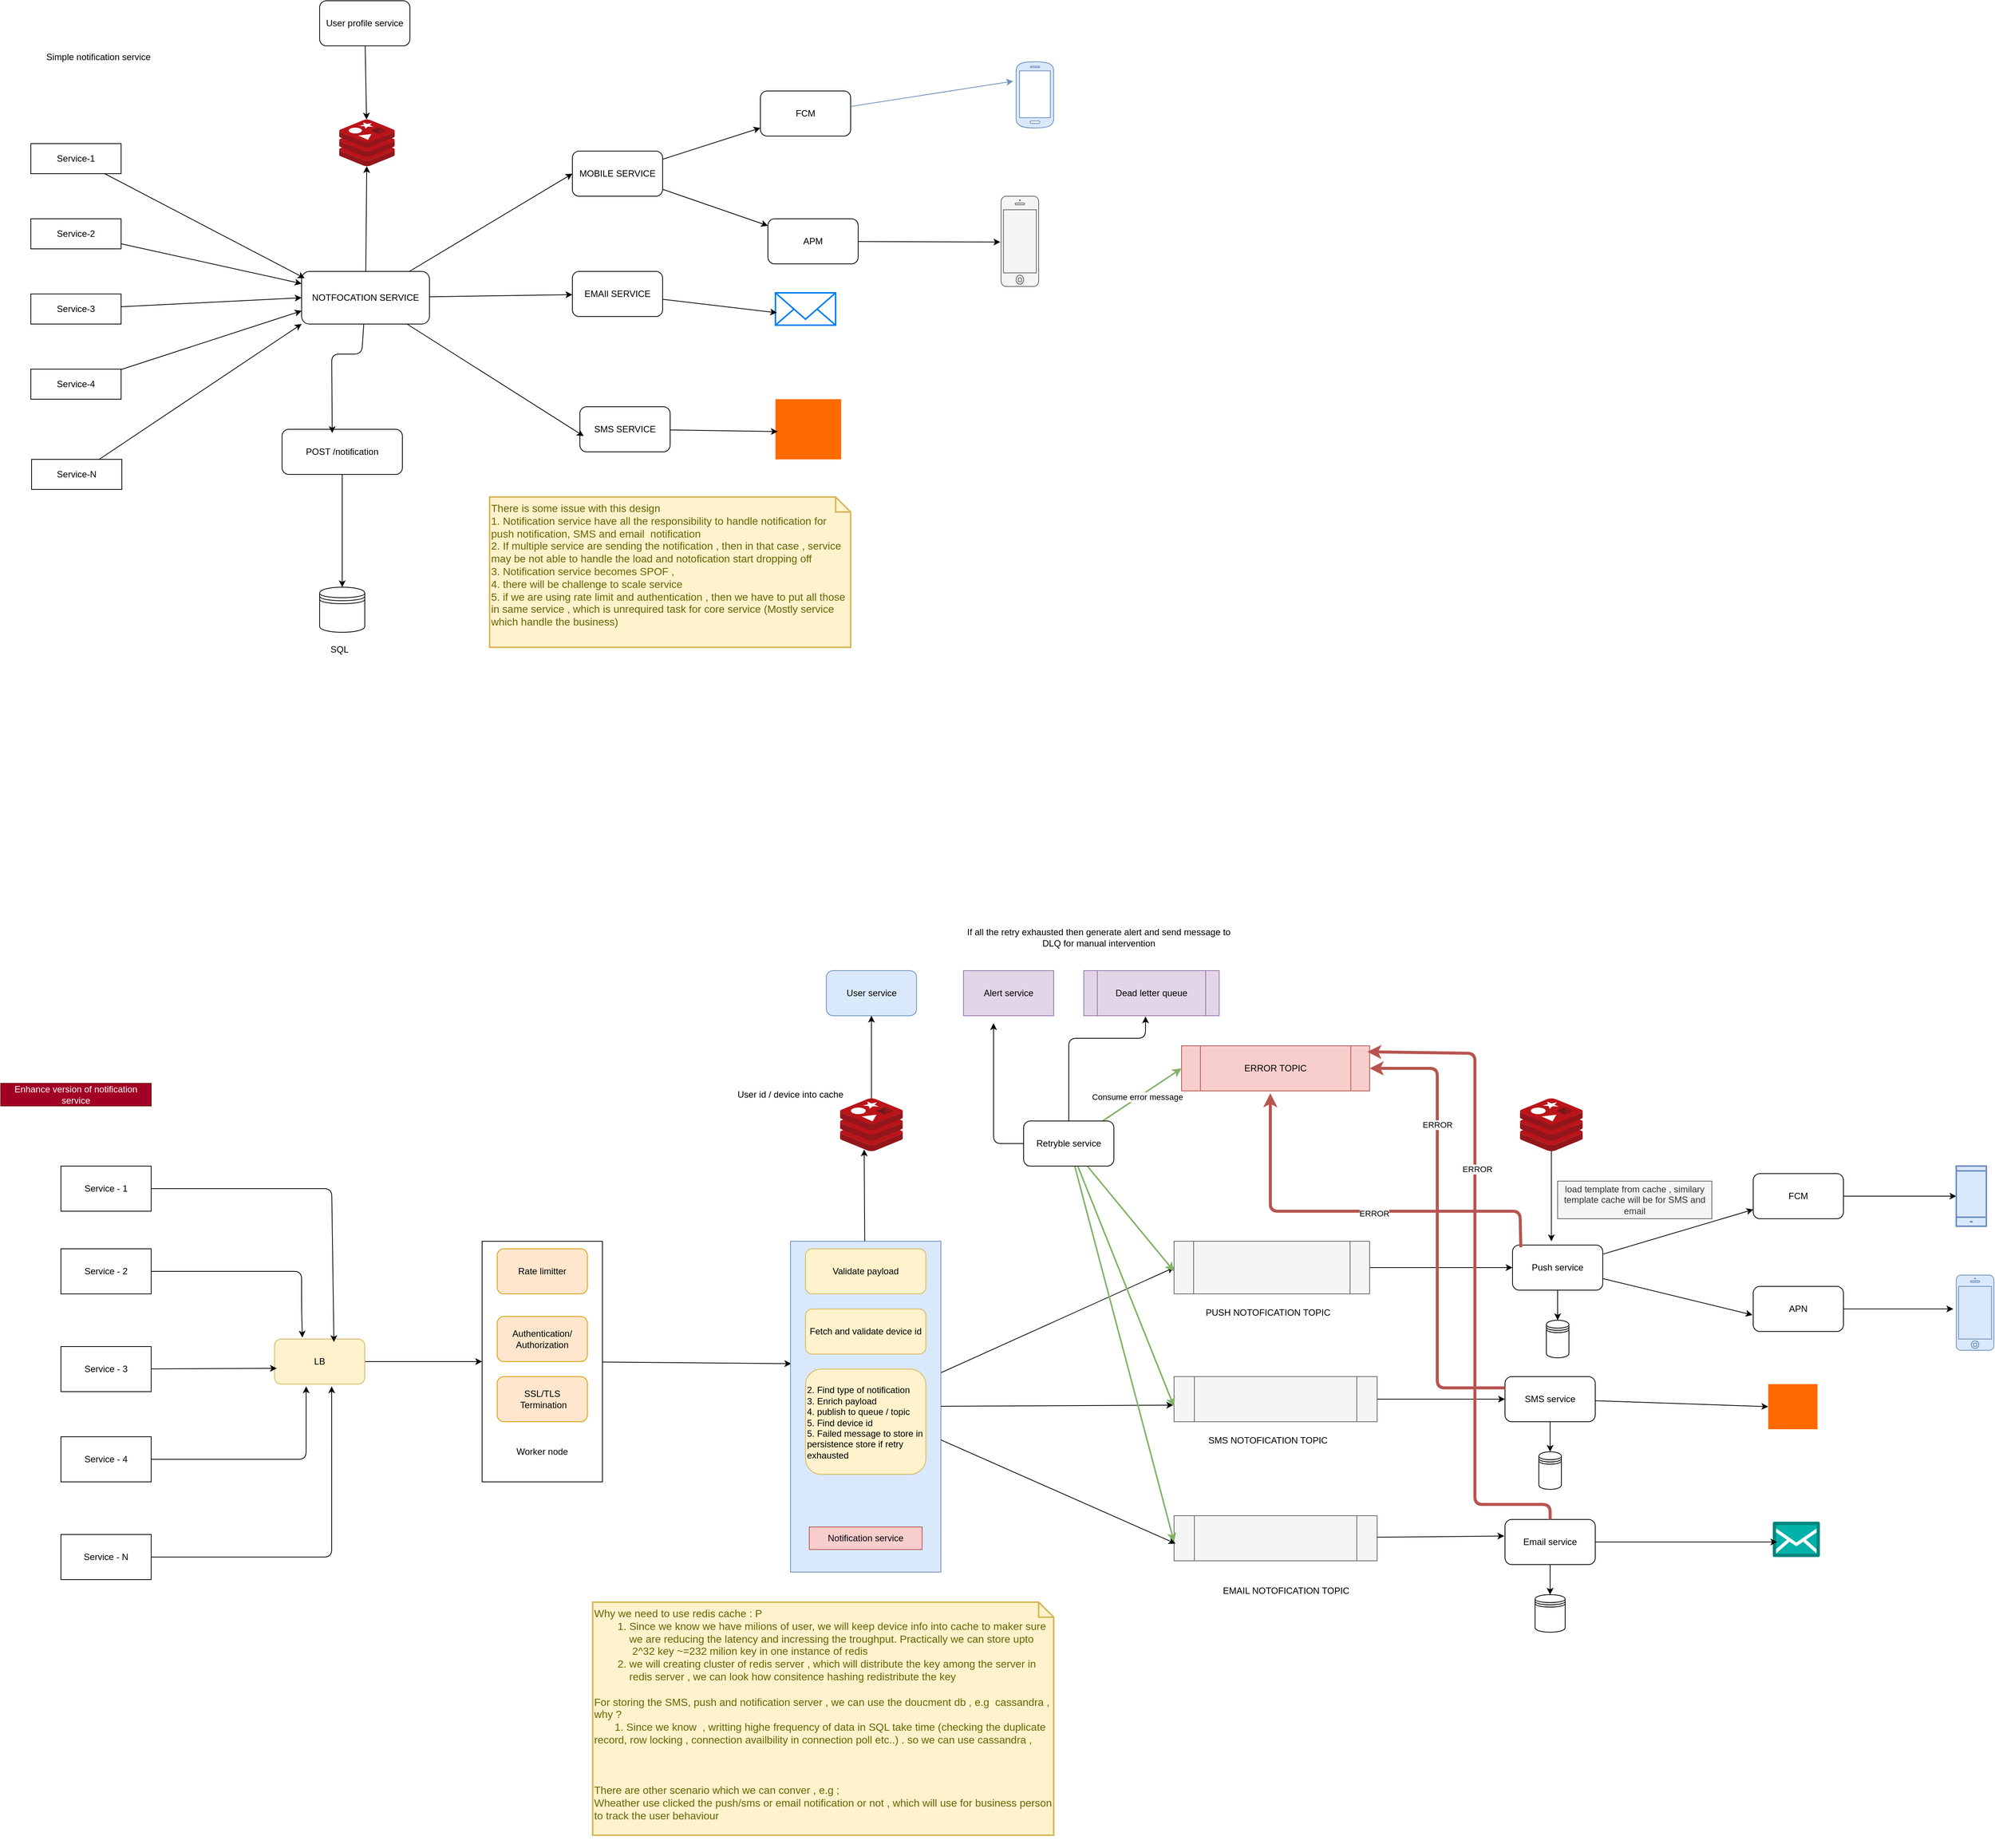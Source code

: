 <mxfile>
    <diagram id="23iRSUPoRavnBvh4doch" name="Page-1">
        <mxGraphModel dx="1178" dy="1956" grid="1" gridSize="10" guides="1" tooltips="1" connect="1" arrows="1" fold="1" page="1" pageScale="1" pageWidth="827" pageHeight="1169" math="0" shadow="0">
            <root>
                <mxCell id="0"/>
                <mxCell id="1" parent="0"/>
                <mxCell id="2" value="Service-1" style="rounded=0;whiteSpace=wrap;html=1;" parent="1" vertex="1">
                    <mxGeometry x="80" y="60" width="120" height="40" as="geometry"/>
                </mxCell>
                <mxCell id="10" style="edgeStyle=none;html=1;" parent="1" source="4" target="8" edge="1">
                    <mxGeometry relative="1" as="geometry"/>
                </mxCell>
                <mxCell id="4" value="Service-2" style="rounded=0;whiteSpace=wrap;html=1;" parent="1" vertex="1">
                    <mxGeometry x="80" y="160" width="120" height="40" as="geometry"/>
                </mxCell>
                <mxCell id="11" style="edgeStyle=none;html=1;entryX=0;entryY=0.5;entryDx=0;entryDy=0;" parent="1" source="5" target="8" edge="1">
                    <mxGeometry relative="1" as="geometry"/>
                </mxCell>
                <mxCell id="5" value="Service-3" style="rounded=0;whiteSpace=wrap;html=1;" parent="1" vertex="1">
                    <mxGeometry x="80" y="260" width="120" height="40" as="geometry"/>
                </mxCell>
                <mxCell id="12" style="edgeStyle=none;html=1;entryX=0;entryY=0.75;entryDx=0;entryDy=0;" parent="1" source="6" target="8" edge="1">
                    <mxGeometry relative="1" as="geometry"/>
                </mxCell>
                <mxCell id="6" value="Service-4" style="rounded=0;whiteSpace=wrap;html=1;" parent="1" vertex="1">
                    <mxGeometry x="80" y="360" width="120" height="40" as="geometry"/>
                </mxCell>
                <mxCell id="13" style="edgeStyle=none;html=1;entryX=0;entryY=1;entryDx=0;entryDy=0;" parent="1" source="7" target="8" edge="1">
                    <mxGeometry relative="1" as="geometry"/>
                </mxCell>
                <mxCell id="7" value="Service-N" style="rounded=0;whiteSpace=wrap;html=1;" parent="1" vertex="1">
                    <mxGeometry x="81" y="480" width="120" height="40" as="geometry"/>
                </mxCell>
                <mxCell id="17" style="edgeStyle=none;html=1;entryX=0;entryY=0.5;entryDx=0;entryDy=0;" parent="1" source="8" target="14" edge="1">
                    <mxGeometry relative="1" as="geometry"/>
                </mxCell>
                <mxCell id="18" style="edgeStyle=none;html=1;" parent="1" source="8" target="15" edge="1">
                    <mxGeometry relative="1" as="geometry"/>
                </mxCell>
                <mxCell id="45" style="edgeStyle=none;html=1;" parent="1" source="8" target="43" edge="1">
                    <mxGeometry relative="1" as="geometry">
                        <mxPoint x="525" y="160" as="targetPoint"/>
                    </mxGeometry>
                </mxCell>
                <mxCell id="8" value="NOTFOCATION SERVICE" style="rounded=1;whiteSpace=wrap;html=1;" parent="1" vertex="1">
                    <mxGeometry x="440" y="230" width="170" height="70" as="geometry"/>
                </mxCell>
                <mxCell id="9" style="edgeStyle=none;html=1;entryX=0.024;entryY=0.129;entryDx=0;entryDy=0;entryPerimeter=0;" parent="1" source="2" target="8" edge="1">
                    <mxGeometry relative="1" as="geometry"/>
                </mxCell>
                <mxCell id="21" value="" style="edgeStyle=none;html=1;" parent="1" source="14" target="20" edge="1">
                    <mxGeometry relative="1" as="geometry"/>
                </mxCell>
                <mxCell id="24" value="" style="edgeStyle=none;html=1;" parent="1" source="14" target="23" edge="1">
                    <mxGeometry relative="1" as="geometry"/>
                </mxCell>
                <mxCell id="14" value="MOBILE SERVICE" style="rounded=1;whiteSpace=wrap;html=1;" parent="1" vertex="1">
                    <mxGeometry x="800" y="70" width="120" height="60" as="geometry"/>
                </mxCell>
                <mxCell id="15" value="EMAIl SERVICE" style="rounded=1;whiteSpace=wrap;html=1;" parent="1" vertex="1">
                    <mxGeometry x="800" y="230" width="120" height="60" as="geometry"/>
                </mxCell>
                <mxCell id="16" value="SMS SERVICE" style="rounded=1;whiteSpace=wrap;html=1;" parent="1" vertex="1">
                    <mxGeometry x="810" y="410" width="120" height="60" as="geometry"/>
                </mxCell>
                <mxCell id="19" style="edgeStyle=none;html=1;entryX=0.042;entryY=0.65;entryDx=0;entryDy=0;entryPerimeter=0;" parent="1" source="8" target="16" edge="1">
                    <mxGeometry relative="1" as="geometry"/>
                </mxCell>
                <mxCell id="20" value="FCM" style="whiteSpace=wrap;html=1;rounded=1;" parent="1" vertex="1">
                    <mxGeometry x="1050" y="-10" width="120" height="60" as="geometry"/>
                </mxCell>
                <mxCell id="23" value="APM" style="rounded=1;whiteSpace=wrap;html=1;" parent="1" vertex="1">
                    <mxGeometry x="1060" y="160" width="120" height="60" as="geometry"/>
                </mxCell>
                <mxCell id="25" value="" style="html=1;verticalLabelPosition=bottom;labelBackgroundColor=#ffffff;verticalAlign=top;shadow=0;dashed=0;strokeWidth=1;shape=mxgraph.ios7.misc.iphone;strokeColor=#666666;fillColor=#f5f5f5;fontColor=#333333;" parent="1" vertex="1">
                    <mxGeometry x="1370" y="130" width="50" height="120" as="geometry"/>
                </mxCell>
                <mxCell id="26" style="edgeStyle=none;html=1;entryX=-0.02;entryY=0.508;entryDx=0;entryDy=0;entryPerimeter=0;" parent="1" source="23" target="25" edge="1">
                    <mxGeometry relative="1" as="geometry"/>
                </mxCell>
                <mxCell id="28" style="edgeStyle=none;html=1;entryX=0.1;entryY=0.427;entryDx=0;entryDy=0;entryPerimeter=0;fillColor=#dae8fc;strokeColor=#6c8ebf;" parent="1" source="20" edge="1">
                    <mxGeometry relative="1" as="geometry">
                        <mxPoint x="1386" y="-23.03" as="targetPoint"/>
                    </mxGeometry>
                </mxCell>
                <mxCell id="29" value="" style="html=1;verticalLabelPosition=bottom;align=center;labelBackgroundColor=#ffffff;verticalAlign=top;strokeWidth=2;strokeColor=#0080F0;shadow=0;dashed=0;shape=mxgraph.ios7.icons.mail;" parent="1" vertex="1">
                    <mxGeometry x="1070" y="258.5" width="80" height="43" as="geometry"/>
                </mxCell>
                <mxCell id="30" style="edgeStyle=none;html=1;entryX=0.025;entryY=0.616;entryDx=0;entryDy=0;entryPerimeter=0;" parent="1" source="15" target="29" edge="1">
                    <mxGeometry relative="1" as="geometry"/>
                </mxCell>
                <mxCell id="31" value="" style="points=[];aspect=fixed;html=1;align=center;shadow=0;dashed=0;fillColor=#FF6A00;strokeColor=none;shape=mxgraph.alibaba_cloud.sms_short_message_service;" parent="1" vertex="1">
                    <mxGeometry x="1070" y="400" width="87.37" height="80" as="geometry"/>
                </mxCell>
                <mxCell id="32" style="edgeStyle=none;html=1;entryX=0.034;entryY=0.538;entryDx=0;entryDy=0;entryPerimeter=0;" parent="1" source="16" target="31" edge="1">
                    <mxGeometry relative="1" as="geometry"/>
                </mxCell>
                <mxCell id="34" value="" style="sketch=0;pointerEvents=1;shadow=0;dashed=0;html=1;strokeColor=#6c8ebf;fillColor=#dae8fc;labelPosition=center;verticalLabelPosition=bottom;verticalAlign=top;outlineConnect=0;align=center;shape=mxgraph.office.devices.cell_phone_android_standalone;" parent="1" vertex="1">
                    <mxGeometry x="1390" y="-50" width="50" height="90" as="geometry"/>
                </mxCell>
                <mxCell id="38" style="edgeStyle=none;html=1;entryX=0.5;entryY=0;entryDx=0;entryDy=0;" parent="1" source="35" target="37" edge="1">
                    <mxGeometry relative="1" as="geometry"/>
                </mxCell>
                <mxCell id="35" value="POST /notification" style="rounded=1;whiteSpace=wrap;html=1;" parent="1" vertex="1">
                    <mxGeometry x="414" y="440" width="160" height="60" as="geometry"/>
                </mxCell>
                <mxCell id="36" style="edgeStyle=none;html=1;entryX=0.417;entryY=0.083;entryDx=0;entryDy=0;entryPerimeter=0;" parent="1" source="8" target="35" edge="1">
                    <mxGeometry relative="1" as="geometry">
                        <Array as="points">
                            <mxPoint x="520" y="340"/>
                            <mxPoint x="480" y="340"/>
                        </Array>
                    </mxGeometry>
                </mxCell>
                <mxCell id="37" value="" style="shape=datastore;whiteSpace=wrap;html=1;" parent="1" vertex="1">
                    <mxGeometry x="464" y="650" width="60" height="60" as="geometry"/>
                </mxCell>
                <mxCell id="39" value="SQL" style="text;html=1;align=center;verticalAlign=middle;resizable=0;points=[];autosize=1;strokeColor=none;fillColor=none;" parent="1" vertex="1">
                    <mxGeometry x="465" y="718" width="50" height="30" as="geometry"/>
                </mxCell>
                <mxCell id="40" value="Simple notification service" style="text;html=1;align=center;verticalAlign=middle;whiteSpace=wrap;rounded=0;" parent="1" vertex="1">
                    <mxGeometry x="80" y="-70" width="180" height="30" as="geometry"/>
                </mxCell>
                <mxCell id="44" style="edgeStyle=none;html=1;" parent="1" source="41" target="43" edge="1">
                    <mxGeometry relative="1" as="geometry"/>
                </mxCell>
                <mxCell id="41" value="User profile service" style="whiteSpace=wrap;html=1;rounded=1;" parent="1" vertex="1">
                    <mxGeometry x="464" y="-130" width="120" height="60" as="geometry"/>
                </mxCell>
                <mxCell id="43" value="" style="image;sketch=0;aspect=fixed;html=1;points=[];align=center;fontSize=12;image=img/lib/mscae/Cache_Redis_Product.svg;" parent="1" vertex="1">
                    <mxGeometry x="490" y="28" width="73.81" height="62" as="geometry"/>
                </mxCell>
                <mxCell id="91" value="There is some issue with this design&lt;div&gt;1. Notification service have all the responsibility to handle notification for push notification, SMS and email&amp;nbsp; notification&lt;/div&gt;&lt;div&gt;2. If multiple service are sending the notification , then in that case , service may be not able to handle the load and notofication start dropping off&amp;nbsp;&lt;/div&gt;&lt;div&gt;3. Notification service becomes SPOF ,&amp;nbsp;&lt;/div&gt;&lt;div&gt;4. there will be challenge to scale service&lt;/div&gt;&lt;div&gt;5. if we are using rate limit and authentication , then we have to put all those in same service , which is unrequired task for core service (Mostly service which handle the business)&lt;/div&gt;&lt;div&gt;&lt;br&gt;&lt;/div&gt;&lt;div&gt;&lt;br&gt;&lt;/div&gt;" style="shape=note;strokeWidth=2;fontSize=14;size=20;whiteSpace=wrap;html=1;fillColor=#fff2cc;strokeColor=#d6b656;fontColor=#666600;align=left;verticalAlign=top;" parent="1" vertex="1">
                    <mxGeometry x="690" y="530" width="480" height="200" as="geometry"/>
                </mxCell>
                <mxCell id="92" value="Service - 1" style="rounded=0;whiteSpace=wrap;html=1;" parent="1" vertex="1">
                    <mxGeometry x="120" y="1420" width="120" height="60" as="geometry"/>
                </mxCell>
                <mxCell id="93" value="Enhance version of notification service" style="text;html=1;align=center;verticalAlign=middle;whiteSpace=wrap;rounded=0;fillColor=#a20025;strokeColor=#6F0000;fontColor=#ffffff;" parent="1" vertex="1">
                    <mxGeometry x="40" y="1310" width="200" height="30" as="geometry"/>
                </mxCell>
                <mxCell id="106" style="edgeStyle=none;html=1;entryX=0.308;entryY=-0.033;entryDx=0;entryDy=0;entryPerimeter=0;" parent="1" source="95" target="99" edge="1">
                    <mxGeometry relative="1" as="geometry">
                        <mxPoint x="440" y="1640" as="targetPoint"/>
                        <Array as="points">
                            <mxPoint x="440" y="1560"/>
                            <mxPoint x="440" y="1610"/>
                        </Array>
                    </mxGeometry>
                </mxCell>
                <mxCell id="95" value="Service - 2" style="rounded=0;whiteSpace=wrap;html=1;" parent="1" vertex="1">
                    <mxGeometry x="120" y="1530" width="120" height="60" as="geometry"/>
                </mxCell>
                <mxCell id="96" value="Service - 3" style="rounded=0;whiteSpace=wrap;html=1;" parent="1" vertex="1">
                    <mxGeometry x="120" y="1660" width="120" height="60" as="geometry"/>
                </mxCell>
                <mxCell id="97" value="Service - 4" style="rounded=0;whiteSpace=wrap;html=1;" parent="1" vertex="1">
                    <mxGeometry x="120" y="1780" width="120" height="60" as="geometry"/>
                </mxCell>
                <mxCell id="98" value="&lt;span style=&quot;color: rgb(0, 0, 0);&quot;&gt;Service - N&lt;/span&gt;" style="rounded=0;whiteSpace=wrap;html=1;" parent="1" vertex="1">
                    <mxGeometry x="120" y="1910" width="120" height="60" as="geometry"/>
                </mxCell>
                <mxCell id="110" style="edgeStyle=none;html=1;entryX=0;entryY=0.5;entryDx=0;entryDy=0;" parent="1" source="99" target="100" edge="1">
                    <mxGeometry relative="1" as="geometry"/>
                </mxCell>
                <mxCell id="99" value="LB" style="rounded=1;whiteSpace=wrap;html=1;fillColor=#fff2cc;strokeColor=#d6b656;" parent="1" vertex="1">
                    <mxGeometry x="404" y="1650" width="120" height="60" as="geometry"/>
                </mxCell>
                <mxCell id="128" style="edgeStyle=none;html=1;entryX=0.005;entryY=0.37;entryDx=0;entryDy=0;entryPerimeter=0;" parent="1" source="100" target="123" edge="1">
                    <mxGeometry relative="1" as="geometry"/>
                </mxCell>
                <mxCell id="100" value="" style="rounded=0;whiteSpace=wrap;html=1;align=center;" parent="1" vertex="1">
                    <mxGeometry x="680" y="1520" width="160" height="320" as="geometry"/>
                </mxCell>
                <mxCell id="101" value="Worker node" style="text;html=1;align=center;verticalAlign=middle;whiteSpace=wrap;rounded=0;" parent="1" vertex="1">
                    <mxGeometry x="715" y="1780" width="90" height="40" as="geometry"/>
                </mxCell>
                <mxCell id="102" value="Rate limitter" style="rounded=1;whiteSpace=wrap;html=1;fillColor=#ffe6cc;strokeColor=#d79b00;" parent="1" vertex="1">
                    <mxGeometry x="700" y="1530" width="120" height="60" as="geometry"/>
                </mxCell>
                <mxCell id="103" value="Authentication/&lt;div&gt;Authorization&lt;/div&gt;" style="rounded=1;whiteSpace=wrap;html=1;fillColor=#ffe6cc;strokeColor=#d79b00;" parent="1" vertex="1">
                    <mxGeometry x="700" y="1620" width="120" height="60" as="geometry"/>
                </mxCell>
                <mxCell id="104" value="SSL/TLS&lt;div&gt;&amp;nbsp;Termination&lt;/div&gt;" style="rounded=1;whiteSpace=wrap;html=1;fillColor=#ffe6cc;strokeColor=#d79b00;" parent="1" vertex="1">
                    <mxGeometry x="700" y="1700" width="120" height="60" as="geometry"/>
                </mxCell>
                <mxCell id="105" style="edgeStyle=none;html=1;entryX=0.658;entryY=0.067;entryDx=0;entryDy=0;entryPerimeter=0;" parent="1" source="92" target="99" edge="1">
                    <mxGeometry relative="1" as="geometry">
                        <Array as="points">
                            <mxPoint x="480" y="1450"/>
                        </Array>
                    </mxGeometry>
                </mxCell>
                <mxCell id="107" style="edgeStyle=none;html=1;entryX=0.025;entryY=0.65;entryDx=0;entryDy=0;entryPerimeter=0;" parent="1" source="96" target="99" edge="1">
                    <mxGeometry relative="1" as="geometry"/>
                </mxCell>
                <mxCell id="108" style="edgeStyle=none;html=1;entryX=0.35;entryY=1.05;entryDx=0;entryDy=0;entryPerimeter=0;" parent="1" source="97" target="99" edge="1">
                    <mxGeometry relative="1" as="geometry">
                        <Array as="points">
                            <mxPoint x="446" y="1810"/>
                        </Array>
                    </mxGeometry>
                </mxCell>
                <mxCell id="109" style="edgeStyle=none;html=1;entryX=0.633;entryY=1.05;entryDx=0;entryDy=0;entryPerimeter=0;" parent="1" source="98" target="99" edge="1">
                    <mxGeometry relative="1" as="geometry">
                        <Array as="points">
                            <mxPoint x="480" y="1940"/>
                        </Array>
                    </mxGeometry>
                </mxCell>
                <mxCell id="137" style="edgeStyle=none;html=1;entryX=0;entryY=0.5;entryDx=0;entryDy=0;" parent="1" source="123" target="129" edge="1">
                    <mxGeometry relative="1" as="geometry"/>
                </mxCell>
                <mxCell id="123" value="" style="rounded=0;whiteSpace=wrap;html=1;fillColor=#dae8fc;strokeColor=#6c8ebf;" parent="1" vertex="1">
                    <mxGeometry x="1090" y="1520" width="200" height="440" as="geometry"/>
                </mxCell>
                <mxCell id="124" value="Validate payload" style="rounded=1;whiteSpace=wrap;html=1;strokeColor=#d6b656;align=center;verticalAlign=middle;fontFamily=Helvetica;fontSize=12;fillColor=#fff2cc;" parent="1" vertex="1">
                    <mxGeometry x="1110" y="1530" width="160" height="60" as="geometry"/>
                </mxCell>
                <mxCell id="125" value="Fetch and validate device id" style="rounded=1;whiteSpace=wrap;html=1;strokeColor=#d6b656;align=center;verticalAlign=middle;fontFamily=Helvetica;fontSize=12;fillColor=#fff2cc;" parent="1" vertex="1">
                    <mxGeometry x="1110" y="1610" width="160" height="60" as="geometry"/>
                </mxCell>
                <mxCell id="126" value="&lt;br&gt;&lt;div&gt;2. Find type of notification&lt;/div&gt;&lt;div&gt;3. Enrich payload&lt;/div&gt;&lt;div&gt;4. publish to queue / topic&lt;/div&gt;&lt;div&gt;5. Find device id&lt;/div&gt;&lt;div&gt;5. Failed message to store in persistence store if retry exhausted&lt;/div&gt;" style="rounded=1;whiteSpace=wrap;html=1;strokeColor=#d6b656;align=left;verticalAlign=top;fontFamily=Helvetica;fontSize=12;fillColor=#fff2cc;" parent="1" vertex="1">
                    <mxGeometry x="1110" y="1690" width="160" height="140" as="geometry"/>
                </mxCell>
                <mxCell id="127" value="Notification service" style="text;html=1;align=center;verticalAlign=middle;whiteSpace=wrap;rounded=0;fillColor=#f8cecc;strokeColor=#b85450;" parent="1" vertex="1">
                    <mxGeometry x="1115" y="1900" width="150" height="30" as="geometry"/>
                </mxCell>
                <mxCell id="156" style="edgeStyle=none;html=1;entryX=0;entryY=0.5;entryDx=0;entryDy=0;" parent="1" source="129" target="140" edge="1">
                    <mxGeometry relative="1" as="geometry"/>
                </mxCell>
                <mxCell id="129" value="" style="shape=process;whiteSpace=wrap;html=1;backgroundOutline=1;fillColor=#f5f5f5;strokeColor=#666666;fontColor=#333333;" parent="1" vertex="1">
                    <mxGeometry x="1600" y="1520" width="260" height="70" as="geometry"/>
                </mxCell>
                <mxCell id="157" style="edgeStyle=none;html=1;entryX=0;entryY=0.5;entryDx=0;entryDy=0;" parent="1" source="130" target="141" edge="1">
                    <mxGeometry relative="1" as="geometry"/>
                </mxCell>
                <mxCell id="130" value="" style="shape=process;whiteSpace=wrap;html=1;backgroundOutline=1;fillColor=#f5f5f5;strokeColor=#666666;fontColor=#333333;" parent="1" vertex="1">
                    <mxGeometry x="1600" y="1700" width="270" height="60" as="geometry"/>
                </mxCell>
                <mxCell id="131" value="" style="shape=process;whiteSpace=wrap;html=1;backgroundOutline=1;fillColor=#f5f5f5;strokeColor=#666666;fontColor=#333333;" parent="1" vertex="1">
                    <mxGeometry x="1600" y="1885" width="270" height="60" as="geometry"/>
                </mxCell>
                <mxCell id="132" value="PUSH NOTOFICATION TOPIC" style="text;html=1;align=center;verticalAlign=middle;whiteSpace=wrap;rounded=0;" parent="1" vertex="1">
                    <mxGeometry x="1630" y="1600" width="190" height="30" as="geometry"/>
                </mxCell>
                <mxCell id="135" value="SMS NOTOFICATION TOPIC" style="text;html=1;align=center;verticalAlign=middle;whiteSpace=wrap;rounded=0;" parent="1" vertex="1">
                    <mxGeometry x="1630" y="1770" width="190" height="30" as="geometry"/>
                </mxCell>
                <mxCell id="136" value="EMAIL NOTOFICATION TOPIC" style="text;html=1;align=center;verticalAlign=middle;whiteSpace=wrap;rounded=0;" parent="1" vertex="1">
                    <mxGeometry x="1654" y="1970" width="190" height="30" as="geometry"/>
                </mxCell>
                <mxCell id="138" style="edgeStyle=none;html=1;entryX=-0.004;entryY=0.633;entryDx=0;entryDy=0;entryPerimeter=0;" parent="1" source="123" target="130" edge="1">
                    <mxGeometry relative="1" as="geometry"/>
                </mxCell>
                <mxCell id="139" style="edgeStyle=none;html=1;entryX=0.007;entryY=0.617;entryDx=0;entryDy=0;entryPerimeter=0;" parent="1" source="123" target="131" edge="1">
                    <mxGeometry relative="1" as="geometry"/>
                </mxCell>
                <mxCell id="144" value="" style="edgeStyle=none;html=1;" parent="1" source="140" target="143" edge="1">
                    <mxGeometry relative="1" as="geometry"/>
                </mxCell>
                <mxCell id="164" style="edgeStyle=none;html=1;entryX=0.5;entryY=0;entryDx=0;entryDy=0;" parent="1" source="140" target="163" edge="1">
                    <mxGeometry relative="1" as="geometry"/>
                </mxCell>
                <mxCell id="140" value="Push service" style="rounded=1;whiteSpace=wrap;html=1;" parent="1" vertex="1">
                    <mxGeometry x="2050" y="1525" width="120" height="60" as="geometry"/>
                </mxCell>
                <mxCell id="162" style="edgeStyle=none;html=1;entryX=0.5;entryY=0;entryDx=0;entryDy=0;" parent="1" source="141" target="161" edge="1">
                    <mxGeometry relative="1" as="geometry"/>
                </mxCell>
                <mxCell id="141" value="SMS service" style="rounded=1;whiteSpace=wrap;html=1;" parent="1" vertex="1">
                    <mxGeometry x="2040" y="1700" width="120" height="60" as="geometry"/>
                </mxCell>
                <mxCell id="160" style="edgeStyle=none;html=1;entryX=0.5;entryY=0;entryDx=0;entryDy=0;" parent="1" source="142" target="159" edge="1">
                    <mxGeometry relative="1" as="geometry"/>
                </mxCell>
                <mxCell id="142" value="Email service" style="rounded=1;whiteSpace=wrap;html=1;" parent="1" vertex="1">
                    <mxGeometry x="2040" y="1890" width="120" height="60" as="geometry"/>
                </mxCell>
                <mxCell id="149" style="edgeStyle=none;html=1;" parent="1" source="143" target="148" edge="1">
                    <mxGeometry relative="1" as="geometry"/>
                </mxCell>
                <mxCell id="143" value="FCM" style="rounded=1;whiteSpace=wrap;html=1;" parent="1" vertex="1">
                    <mxGeometry x="2370" y="1430" width="120" height="60" as="geometry"/>
                </mxCell>
                <mxCell id="145" value="APN" style="rounded=1;whiteSpace=wrap;html=1;" parent="1" vertex="1">
                    <mxGeometry x="2370" y="1580" width="120" height="60" as="geometry"/>
                </mxCell>
                <mxCell id="146" style="edgeStyle=none;html=1;entryX=-0.008;entryY=0.633;entryDx=0;entryDy=0;entryPerimeter=0;" parent="1" source="140" target="145" edge="1">
                    <mxGeometry relative="1" as="geometry"/>
                </mxCell>
                <mxCell id="148" value="" style="html=1;verticalLabelPosition=bottom;align=center;labelBackgroundColor=#ffffff;verticalAlign=top;strokeWidth=2;strokeColor=#6c8ebf;shadow=0;dashed=0;shape=mxgraph.ios7.icons.smartphone;fillColor=#dae8fc;" parent="1" vertex="1">
                    <mxGeometry x="2640" y="1420" width="40" height="80" as="geometry"/>
                </mxCell>
                <mxCell id="150" value="" style="html=1;verticalLabelPosition=bottom;labelBackgroundColor=#ffffff;verticalAlign=top;shadow=0;dashed=0;strokeWidth=1;shape=mxgraph.ios7.misc.iphone;strokeColor=#6c8ebf;fillColor=#dae8fc;" parent="1" vertex="1">
                    <mxGeometry x="2640" y="1565" width="50" height="100" as="geometry"/>
                </mxCell>
                <mxCell id="151" style="edgeStyle=none;html=1;entryX=-0.08;entryY=0.45;entryDx=0;entryDy=0;entryPerimeter=0;" parent="1" source="145" target="150" edge="1">
                    <mxGeometry relative="1" as="geometry"/>
                </mxCell>
                <mxCell id="152" value="" style="points=[];aspect=fixed;html=1;align=center;shadow=0;dashed=0;fillColor=#FF6A00;strokeColor=none;shape=mxgraph.alibaba_cloud.sms_short_message_service;" parent="1" vertex="1">
                    <mxGeometry x="2390" y="1710" width="65.53" height="60" as="geometry"/>
                </mxCell>
                <mxCell id="153" style="edgeStyle=none;html=1;entryX=0;entryY=0.5;entryDx=0;entryDy=0;entryPerimeter=0;" parent="1" source="141" target="152" edge="1">
                    <mxGeometry relative="1" as="geometry"/>
                </mxCell>
                <mxCell id="154" value="" style="verticalLabelPosition=bottom;aspect=fixed;html=1;shape=mxgraph.salesforce.inbox;" parent="1" vertex="1">
                    <mxGeometry x="2396" y="1893" width="62.67" height="47" as="geometry"/>
                </mxCell>
                <mxCell id="155" style="edgeStyle=none;html=1;entryX=0.095;entryY=0.574;entryDx=0;entryDy=0;entryPerimeter=0;" parent="1" source="142" target="154" edge="1">
                    <mxGeometry relative="1" as="geometry"/>
                </mxCell>
                <mxCell id="158" style="edgeStyle=none;html=1;entryX=-0.008;entryY=0.367;entryDx=0;entryDy=0;entryPerimeter=0;" parent="1" source="131" target="142" edge="1">
                    <mxGeometry relative="1" as="geometry"/>
                </mxCell>
                <mxCell id="159" value="" style="shape=datastore;whiteSpace=wrap;html=1;" parent="1" vertex="1">
                    <mxGeometry x="2080" y="1990" width="40" height="50" as="geometry"/>
                </mxCell>
                <mxCell id="161" value="" style="shape=datastore;whiteSpace=wrap;html=1;" parent="1" vertex="1">
                    <mxGeometry x="2085" y="1800" width="30" height="50" as="geometry"/>
                </mxCell>
                <mxCell id="163" value="" style="shape=datastore;whiteSpace=wrap;html=1;" parent="1" vertex="1">
                    <mxGeometry x="2095" y="1625" width="30" height="50" as="geometry"/>
                </mxCell>
                <mxCell id="165" value="User service" style="rounded=1;whiteSpace=wrap;html=1;fillColor=#dae8fc;strokeColor=#6c8ebf;" parent="1" vertex="1">
                    <mxGeometry x="1137.66" y="1160" width="120" height="60" as="geometry"/>
                </mxCell>
                <mxCell id="168" style="edgeStyle=none;html=1;entryX=0.5;entryY=1;entryDx=0;entryDy=0;" parent="1" source="166" target="165" edge="1">
                    <mxGeometry relative="1" as="geometry"/>
                </mxCell>
                <mxCell id="166" value="" style="image;sketch=0;aspect=fixed;html=1;points=[];align=center;fontSize=12;image=img/lib/mscae/Cache_Redis_Product.svg;" parent="1" vertex="1">
                    <mxGeometry x="1156" y="1330" width="83.33" height="70" as="geometry"/>
                </mxCell>
                <mxCell id="169" style="edgeStyle=none;html=1;entryX=0.384;entryY=0.971;entryDx=0;entryDy=0;entryPerimeter=0;" parent="1" source="123" target="166" edge="1">
                    <mxGeometry relative="1" as="geometry"/>
                </mxCell>
                <mxCell id="170" value="User id / device into cache" style="text;html=1;align=center;verticalAlign=middle;whiteSpace=wrap;rounded=0;" parent="1" vertex="1">
                    <mxGeometry x="1010" y="1295" width="160" height="60" as="geometry"/>
                </mxCell>
                <mxCell id="171" value="ERROR TOPIC" style="shape=process;whiteSpace=wrap;html=1;backgroundOutline=1;fillColor=#f8cecc;strokeColor=#b85450;" parent="1" vertex="1">
                    <mxGeometry x="1610" y="1260" width="250" height="60" as="geometry"/>
                </mxCell>
                <mxCell id="172" style="edgeStyle=none;html=1;entryX=0.472;entryY=1.05;entryDx=0;entryDy=0;entryPerimeter=0;fillColor=#f8cecc;strokeColor=#b85450;strokeWidth=4;exitX=0.092;exitY=0.05;exitDx=0;exitDy=0;exitPerimeter=0;" parent="1" source="140" target="171" edge="1">
                    <mxGeometry relative="1" as="geometry">
                        <mxPoint x="2090" y="1520" as="sourcePoint"/>
                        <Array as="points">
                            <mxPoint x="2060" y="1480"/>
                            <mxPoint x="1728" y="1480"/>
                        </Array>
                    </mxGeometry>
                </mxCell>
                <mxCell id="173" value="ERROR" style="edgeLabel;html=1;align=center;verticalAlign=middle;resizable=0;points=[];" parent="172" vertex="1" connectable="0">
                    <mxGeometry x="-0.096" y="3" relative="1" as="geometry">
                        <mxPoint as="offset"/>
                    </mxGeometry>
                </mxCell>
                <mxCell id="174" style="edgeStyle=none;html=1;entryX=1;entryY=0.5;entryDx=0;entryDy=0;exitX=0;exitY=0.25;exitDx=0;exitDy=0;fillColor=#f8cecc;strokeColor=#b85450;strokeWidth=4;" parent="1" source="141" target="171" edge="1">
                    <mxGeometry relative="1" as="geometry">
                        <Array as="points">
                            <mxPoint x="1950" y="1715"/>
                            <mxPoint x="1950" y="1680"/>
                            <mxPoint x="1950" y="1640"/>
                            <mxPoint x="1950" y="1290"/>
                        </Array>
                    </mxGeometry>
                </mxCell>
                <mxCell id="175" value="ERROR" style="edgeLabel;html=1;align=center;verticalAlign=middle;resizable=0;points=[];" parent="174" vertex="1" connectable="0">
                    <mxGeometry x="0.456" relative="1" as="geometry">
                        <mxPoint as="offset"/>
                    </mxGeometry>
                </mxCell>
                <mxCell id="176" style="edgeStyle=none;html=1;entryX=0.988;entryY=0.133;entryDx=0;entryDy=0;entryPerimeter=0;exitX=0.5;exitY=0;exitDx=0;exitDy=0;fillColor=#f8cecc;strokeColor=#b85450;strokeWidth=4;" parent="1" source="142" target="171" edge="1">
                    <mxGeometry relative="1" as="geometry">
                        <Array as="points">
                            <mxPoint x="2100" y="1870"/>
                            <mxPoint x="2000" y="1870"/>
                            <mxPoint x="2000" y="1270"/>
                        </Array>
                    </mxGeometry>
                </mxCell>
                <mxCell id="177" value="ERROR" style="edgeLabel;html=1;align=center;verticalAlign=middle;resizable=0;points=[];" parent="176" vertex="1" connectable="0">
                    <mxGeometry x="0.312" y="-3" relative="1" as="geometry">
                        <mxPoint as="offset"/>
                    </mxGeometry>
                </mxCell>
                <mxCell id="179" style="edgeStyle=none;html=1;entryX=0;entryY=0.5;entryDx=0;entryDy=0;fillColor=#d5e8d4;strokeColor=#82b366;strokeWidth=2;" parent="1" source="178" target="171" edge="1">
                    <mxGeometry relative="1" as="geometry"/>
                </mxCell>
                <mxCell id="182" value="Text" style="edgeLabel;html=1;align=center;verticalAlign=middle;resizable=0;points=[];" parent="179" vertex="1" connectable="0">
                    <mxGeometry x="-0.112" y="1" relative="1" as="geometry">
                        <mxPoint as="offset"/>
                    </mxGeometry>
                </mxCell>
                <mxCell id="183" value="Consume error message" style="edgeLabel;html=1;align=center;verticalAlign=middle;resizable=0;points=[];" parent="179" vertex="1" connectable="0">
                    <mxGeometry x="-0.112" y="1" relative="1" as="geometry">
                        <mxPoint as="offset"/>
                    </mxGeometry>
                </mxCell>
                <mxCell id="184" style="edgeStyle=none;html=1;fillColor=#d5e8d4;strokeColor=#82b366;strokeWidth=2;" parent="1" source="178" edge="1">
                    <mxGeometry relative="1" as="geometry">
                        <mxPoint x="1600" y="1560" as="targetPoint"/>
                    </mxGeometry>
                </mxCell>
                <mxCell id="185" style="edgeStyle=none;html=1;strokeWidth=2;fillColor=#d5e8d4;strokeColor=#82b366;" parent="1" source="178" edge="1">
                    <mxGeometry relative="1" as="geometry">
                        <mxPoint x="1600" y="1740" as="targetPoint"/>
                    </mxGeometry>
                </mxCell>
                <mxCell id="186" style="edgeStyle=none;html=1;fillColor=#d5e8d4;strokeColor=#82b366;strokeWidth=2;" parent="1" source="178" edge="1">
                    <mxGeometry relative="1" as="geometry">
                        <mxPoint x="1600" y="1920" as="targetPoint"/>
                    </mxGeometry>
                </mxCell>
                <mxCell id="178" value="Retryble service" style="rounded=1;whiteSpace=wrap;html=1;" parent="1" vertex="1">
                    <mxGeometry x="1400" y="1360" width="120" height="60" as="geometry"/>
                </mxCell>
                <mxCell id="187" value="Alert service" style="rounded=0;whiteSpace=wrap;html=1;fillColor=#e1d5e7;strokeColor=#9673a6;" parent="1" vertex="1">
                    <mxGeometry x="1320" y="1160" width="120" height="60" as="geometry"/>
                </mxCell>
                <mxCell id="188" style="edgeStyle=none;html=1;exitX=0;exitY=0.5;exitDx=0;exitDy=0;" parent="1" source="178" edge="1">
                    <mxGeometry relative="1" as="geometry">
                        <mxPoint x="1360" y="1230" as="targetPoint"/>
                        <Array as="points">
                            <mxPoint x="1360" y="1390"/>
                        </Array>
                    </mxGeometry>
                </mxCell>
                <mxCell id="189" value="If all the retry exhausted then generate alert and send message to DLQ for manual intervention" style="text;html=1;align=center;verticalAlign=middle;whiteSpace=wrap;rounded=0;" parent="1" vertex="1">
                    <mxGeometry x="1310" y="1100" width="380" height="31" as="geometry"/>
                </mxCell>
                <mxCell id="191" style="edgeStyle=none;html=1;" parent="1" source="190" edge="1">
                    <mxGeometry relative="1" as="geometry">
                        <mxPoint x="2101.665" y="1520" as="targetPoint"/>
                    </mxGeometry>
                </mxCell>
                <mxCell id="190" value="" style="image;sketch=0;aspect=fixed;html=1;points=[];align=center;fontSize=12;image=img/lib/mscae/Cache_Redis_Product.svg;" parent="1" vertex="1">
                    <mxGeometry x="2060" y="1330" width="83.33" height="70" as="geometry"/>
                </mxCell>
                <mxCell id="192" value="load template from cache , similary template cache will be for SMS and email" style="text;html=1;align=center;verticalAlign=middle;whiteSpace=wrap;rounded=0;fillColor=#f5f5f5;fontColor=#333333;strokeColor=#666666;" parent="1" vertex="1">
                    <mxGeometry x="2110" y="1440" width="205" height="50" as="geometry"/>
                </mxCell>
                <mxCell id="193" value="Dead letter queue" style="shape=process;whiteSpace=wrap;html=1;backgroundOutline=1;fillColor=#e1d5e7;strokeColor=#9673a6;" parent="1" vertex="1">
                    <mxGeometry x="1480" y="1160" width="180" height="60" as="geometry"/>
                </mxCell>
                <mxCell id="194" style="edgeStyle=none;html=1;entryX=0.456;entryY=1.017;entryDx=0;entryDy=0;entryPerimeter=0;" parent="1" source="178" target="193" edge="1">
                    <mxGeometry relative="1" as="geometry">
                        <Array as="points">
                            <mxPoint x="1460" y="1250"/>
                            <mxPoint x="1562" y="1250"/>
                        </Array>
                    </mxGeometry>
                </mxCell>
                <mxCell id="195" value="Why we need to use redis cache : P&lt;div&gt;&lt;span style=&quot;white-space: pre;&quot;&gt;&#x9;&lt;/span&gt;1. Since we know we have milions of user, we will keep device info into cache to maker sure&amp;nbsp; &amp;nbsp; &amp;nbsp; &amp;nbsp; &amp;nbsp; &amp;nbsp; &amp;nbsp; we are reducing the latency and incressing the troughput. Practically we can store upto&amp;nbsp; &amp;nbsp; &amp;nbsp; &amp;nbsp; &amp;nbsp; &amp;nbsp; &amp;nbsp; &amp;nbsp; &amp;nbsp; &amp;nbsp;2^32 key ~=232 milion key in one instance of redis&lt;br&gt;&lt;/div&gt;&lt;div&gt;&amp;nbsp; &amp;nbsp; &amp;nbsp; &amp;nbsp; 2. we will creating cluster of redis server , which will distribute the key among the server in&amp;nbsp; &amp;nbsp; &amp;nbsp; &amp;nbsp; &amp;nbsp; &amp;nbsp; &amp;nbsp; &amp;nbsp; &amp;nbsp; redis server , we can look how consitence hashing redistribute the key&lt;/div&gt;&lt;div&gt;&lt;br&gt;&lt;/div&gt;&lt;div&gt;For storing the SMS, push and notification server , we can use the doucment db , e.g&amp;nbsp; cassandra , why ?&lt;/div&gt;&lt;div&gt;&amp;nbsp; &amp;nbsp; &amp;nbsp; &amp;nbsp;1. Since we know&amp;nbsp; , writting highe frequency of data in SQL take time (checking the duplicate record, row locking , connection availbility in connection poll etc..) . so we can use cassandra ,&lt;/div&gt;&lt;div&gt;&lt;br&gt;&lt;/div&gt;&lt;div&gt;&lt;br&gt;&lt;/div&gt;&lt;div&gt;&lt;br&gt;&lt;/div&gt;&lt;div&gt;There are other scenario which we can conver , e.g ;&lt;/div&gt;&lt;div&gt;Wheather use clicked the push/sms or email notification or not , which will use for business person to track the user behaviour&lt;/div&gt;&lt;div&gt;&lt;br&gt;&lt;/div&gt;&lt;div&gt;&amp;nbsp; &amp;nbsp; &amp;nbsp; &amp;nbsp;&amp;nbsp;&lt;/div&gt;" style="shape=note;strokeWidth=2;fontSize=14;size=20;whiteSpace=wrap;html=1;fillColor=#fff2cc;strokeColor=#d6b656;fontColor=#666600;align=left;verticalAlign=top;" vertex="1" parent="1">
                    <mxGeometry x="827" y="2000" width="613" height="310" as="geometry"/>
                </mxCell>
            </root>
        </mxGraphModel>
    </diagram>
</mxfile>